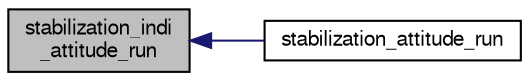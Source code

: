digraph "stabilization_indi_attitude_run"
{
  edge [fontname="FreeSans",fontsize="10",labelfontname="FreeSans",labelfontsize="10"];
  node [fontname="FreeSans",fontsize="10",shape=record];
  rankdir="LR";
  Node1 [label="stabilization_indi\l_attitude_run",height=0.2,width=0.4,color="black", fillcolor="grey75", style="filled", fontcolor="black"];
  Node1 -> Node2 [dir="back",color="midnightblue",fontsize="10",style="solid",fontname="FreeSans"];
  Node2 [label="stabilization_attitude_run",height=0.2,width=0.4,color="black", fillcolor="white", style="filled",URL="$stabilization__attitude__quat__indi_8c.html#add1138c9aae1adaafdb42ddf2f0c039a"];
}
